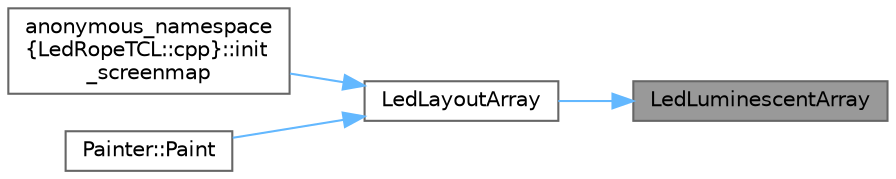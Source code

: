 digraph "LedLuminescentArray"
{
 // LATEX_PDF_SIZE
  bgcolor="transparent";
  edge [fontname=Helvetica,fontsize=10,labelfontname=Helvetica,labelfontsize=10];
  node [fontname=Helvetica,fontsize=10,shape=box,height=0.2,width=0.4];
  rankdir="RL";
  Node1 [id="Node000001",label="LedLuminescentArray",height=0.2,width=0.4,color="gray40", fillcolor="grey60", style="filled", fontcolor="black",tooltip=" "];
  Node1 -> Node2 [id="edge1_Node000001_Node000002",dir="back",color="steelblue1",style="solid",tooltip=" "];
  Node2 [id="Node000002",label="LedLayoutArray",height=0.2,width=0.4,color="grey40", fillcolor="white", style="filled",URL="$df/d0e/led__layout__array_8cpp.html#aec6f768c4608b191908a77ee3bcd9300",tooltip=" "];
  Node2 -> Node3 [id="edge2_Node000002_Node000003",dir="back",color="steelblue1",style="solid",tooltip=" "];
  Node3 [id="Node000003",label="anonymous_namespace\l\{LedRopeTCL::cpp\}::init\l_screenmap",height=0.2,width=0.4,color="grey40", fillcolor="white", style="filled",URL="$d3/d78/namespaceanonymous__namespace_02_led_rope_t_c_l_8cpp_03.html#a47e8fc2af72127dbc485073a2248dfd2",tooltip=" "];
  Node2 -> Node4 [id="edge3_Node000002_Node000004",dir="back",color="steelblue1",style="solid",tooltip=" "];
  Node4 [id="Node000004",label="Painter::Paint",height=0.2,width=0.4,color="grey40", fillcolor="white", style="filled",URL="$dd/d45/struct_painter.html#a99ab92bb8d2baae96c7b4b4aacda4de3",tooltip=" "];
}
